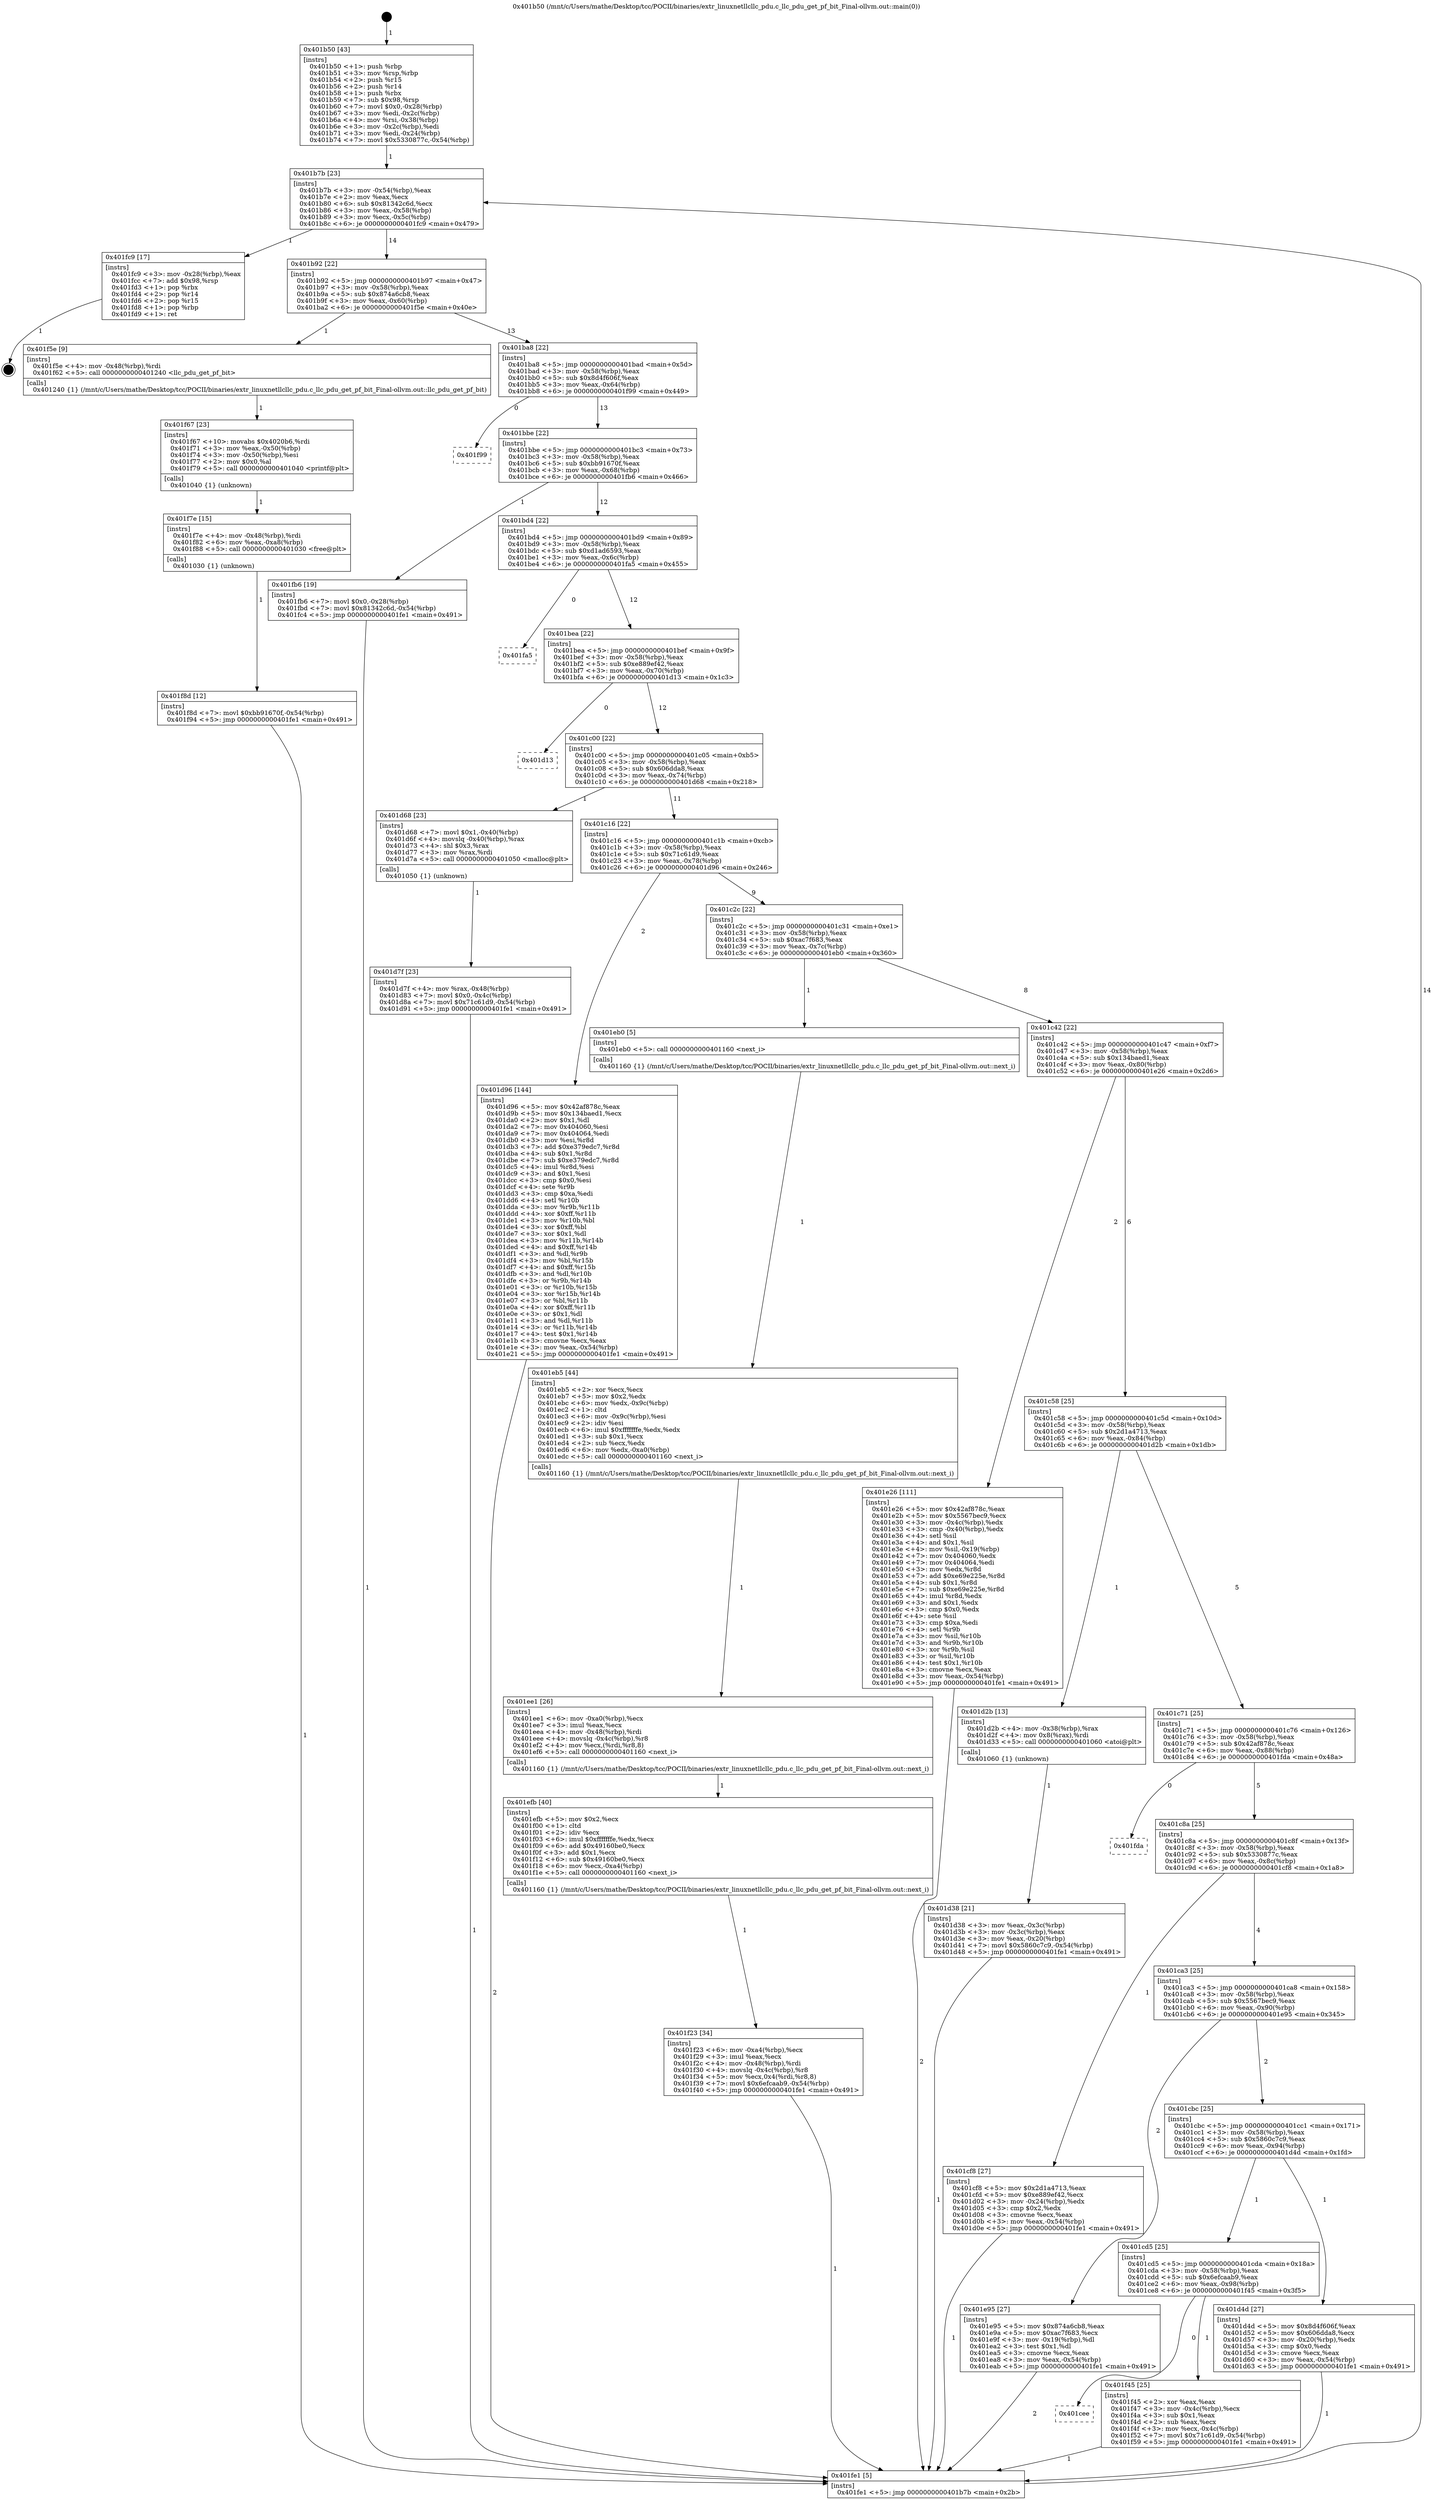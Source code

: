 digraph "0x401b50" {
  label = "0x401b50 (/mnt/c/Users/mathe/Desktop/tcc/POCII/binaries/extr_linuxnetllcllc_pdu.c_llc_pdu_get_pf_bit_Final-ollvm.out::main(0))"
  labelloc = "t"
  node[shape=record]

  Entry [label="",width=0.3,height=0.3,shape=circle,fillcolor=black,style=filled]
  "0x401b7b" [label="{
     0x401b7b [23]\l
     | [instrs]\l
     &nbsp;&nbsp;0x401b7b \<+3\>: mov -0x54(%rbp),%eax\l
     &nbsp;&nbsp;0x401b7e \<+2\>: mov %eax,%ecx\l
     &nbsp;&nbsp;0x401b80 \<+6\>: sub $0x81342c6d,%ecx\l
     &nbsp;&nbsp;0x401b86 \<+3\>: mov %eax,-0x58(%rbp)\l
     &nbsp;&nbsp;0x401b89 \<+3\>: mov %ecx,-0x5c(%rbp)\l
     &nbsp;&nbsp;0x401b8c \<+6\>: je 0000000000401fc9 \<main+0x479\>\l
  }"]
  "0x401fc9" [label="{
     0x401fc9 [17]\l
     | [instrs]\l
     &nbsp;&nbsp;0x401fc9 \<+3\>: mov -0x28(%rbp),%eax\l
     &nbsp;&nbsp;0x401fcc \<+7\>: add $0x98,%rsp\l
     &nbsp;&nbsp;0x401fd3 \<+1\>: pop %rbx\l
     &nbsp;&nbsp;0x401fd4 \<+2\>: pop %r14\l
     &nbsp;&nbsp;0x401fd6 \<+2\>: pop %r15\l
     &nbsp;&nbsp;0x401fd8 \<+1\>: pop %rbp\l
     &nbsp;&nbsp;0x401fd9 \<+1\>: ret\l
  }"]
  "0x401b92" [label="{
     0x401b92 [22]\l
     | [instrs]\l
     &nbsp;&nbsp;0x401b92 \<+5\>: jmp 0000000000401b97 \<main+0x47\>\l
     &nbsp;&nbsp;0x401b97 \<+3\>: mov -0x58(%rbp),%eax\l
     &nbsp;&nbsp;0x401b9a \<+5\>: sub $0x874a6cb8,%eax\l
     &nbsp;&nbsp;0x401b9f \<+3\>: mov %eax,-0x60(%rbp)\l
     &nbsp;&nbsp;0x401ba2 \<+6\>: je 0000000000401f5e \<main+0x40e\>\l
  }"]
  Exit [label="",width=0.3,height=0.3,shape=circle,fillcolor=black,style=filled,peripheries=2]
  "0x401f5e" [label="{
     0x401f5e [9]\l
     | [instrs]\l
     &nbsp;&nbsp;0x401f5e \<+4\>: mov -0x48(%rbp),%rdi\l
     &nbsp;&nbsp;0x401f62 \<+5\>: call 0000000000401240 \<llc_pdu_get_pf_bit\>\l
     | [calls]\l
     &nbsp;&nbsp;0x401240 \{1\} (/mnt/c/Users/mathe/Desktop/tcc/POCII/binaries/extr_linuxnetllcllc_pdu.c_llc_pdu_get_pf_bit_Final-ollvm.out::llc_pdu_get_pf_bit)\l
  }"]
  "0x401ba8" [label="{
     0x401ba8 [22]\l
     | [instrs]\l
     &nbsp;&nbsp;0x401ba8 \<+5\>: jmp 0000000000401bad \<main+0x5d\>\l
     &nbsp;&nbsp;0x401bad \<+3\>: mov -0x58(%rbp),%eax\l
     &nbsp;&nbsp;0x401bb0 \<+5\>: sub $0x8d4f606f,%eax\l
     &nbsp;&nbsp;0x401bb5 \<+3\>: mov %eax,-0x64(%rbp)\l
     &nbsp;&nbsp;0x401bb8 \<+6\>: je 0000000000401f99 \<main+0x449\>\l
  }"]
  "0x401f8d" [label="{
     0x401f8d [12]\l
     | [instrs]\l
     &nbsp;&nbsp;0x401f8d \<+7\>: movl $0xbb91670f,-0x54(%rbp)\l
     &nbsp;&nbsp;0x401f94 \<+5\>: jmp 0000000000401fe1 \<main+0x491\>\l
  }"]
  "0x401f99" [label="{
     0x401f99\l
  }", style=dashed]
  "0x401bbe" [label="{
     0x401bbe [22]\l
     | [instrs]\l
     &nbsp;&nbsp;0x401bbe \<+5\>: jmp 0000000000401bc3 \<main+0x73\>\l
     &nbsp;&nbsp;0x401bc3 \<+3\>: mov -0x58(%rbp),%eax\l
     &nbsp;&nbsp;0x401bc6 \<+5\>: sub $0xbb91670f,%eax\l
     &nbsp;&nbsp;0x401bcb \<+3\>: mov %eax,-0x68(%rbp)\l
     &nbsp;&nbsp;0x401bce \<+6\>: je 0000000000401fb6 \<main+0x466\>\l
  }"]
  "0x401f7e" [label="{
     0x401f7e [15]\l
     | [instrs]\l
     &nbsp;&nbsp;0x401f7e \<+4\>: mov -0x48(%rbp),%rdi\l
     &nbsp;&nbsp;0x401f82 \<+6\>: mov %eax,-0xa8(%rbp)\l
     &nbsp;&nbsp;0x401f88 \<+5\>: call 0000000000401030 \<free@plt\>\l
     | [calls]\l
     &nbsp;&nbsp;0x401030 \{1\} (unknown)\l
  }"]
  "0x401fb6" [label="{
     0x401fb6 [19]\l
     | [instrs]\l
     &nbsp;&nbsp;0x401fb6 \<+7\>: movl $0x0,-0x28(%rbp)\l
     &nbsp;&nbsp;0x401fbd \<+7\>: movl $0x81342c6d,-0x54(%rbp)\l
     &nbsp;&nbsp;0x401fc4 \<+5\>: jmp 0000000000401fe1 \<main+0x491\>\l
  }"]
  "0x401bd4" [label="{
     0x401bd4 [22]\l
     | [instrs]\l
     &nbsp;&nbsp;0x401bd4 \<+5\>: jmp 0000000000401bd9 \<main+0x89\>\l
     &nbsp;&nbsp;0x401bd9 \<+3\>: mov -0x58(%rbp),%eax\l
     &nbsp;&nbsp;0x401bdc \<+5\>: sub $0xd1ad6593,%eax\l
     &nbsp;&nbsp;0x401be1 \<+3\>: mov %eax,-0x6c(%rbp)\l
     &nbsp;&nbsp;0x401be4 \<+6\>: je 0000000000401fa5 \<main+0x455\>\l
  }"]
  "0x401f67" [label="{
     0x401f67 [23]\l
     | [instrs]\l
     &nbsp;&nbsp;0x401f67 \<+10\>: movabs $0x4020b6,%rdi\l
     &nbsp;&nbsp;0x401f71 \<+3\>: mov %eax,-0x50(%rbp)\l
     &nbsp;&nbsp;0x401f74 \<+3\>: mov -0x50(%rbp),%esi\l
     &nbsp;&nbsp;0x401f77 \<+2\>: mov $0x0,%al\l
     &nbsp;&nbsp;0x401f79 \<+5\>: call 0000000000401040 \<printf@plt\>\l
     | [calls]\l
     &nbsp;&nbsp;0x401040 \{1\} (unknown)\l
  }"]
  "0x401fa5" [label="{
     0x401fa5\l
  }", style=dashed]
  "0x401bea" [label="{
     0x401bea [22]\l
     | [instrs]\l
     &nbsp;&nbsp;0x401bea \<+5\>: jmp 0000000000401bef \<main+0x9f\>\l
     &nbsp;&nbsp;0x401bef \<+3\>: mov -0x58(%rbp),%eax\l
     &nbsp;&nbsp;0x401bf2 \<+5\>: sub $0xe889ef42,%eax\l
     &nbsp;&nbsp;0x401bf7 \<+3\>: mov %eax,-0x70(%rbp)\l
     &nbsp;&nbsp;0x401bfa \<+6\>: je 0000000000401d13 \<main+0x1c3\>\l
  }"]
  "0x401cee" [label="{
     0x401cee\l
  }", style=dashed]
  "0x401d13" [label="{
     0x401d13\l
  }", style=dashed]
  "0x401c00" [label="{
     0x401c00 [22]\l
     | [instrs]\l
     &nbsp;&nbsp;0x401c00 \<+5\>: jmp 0000000000401c05 \<main+0xb5\>\l
     &nbsp;&nbsp;0x401c05 \<+3\>: mov -0x58(%rbp),%eax\l
     &nbsp;&nbsp;0x401c08 \<+5\>: sub $0x606dda8,%eax\l
     &nbsp;&nbsp;0x401c0d \<+3\>: mov %eax,-0x74(%rbp)\l
     &nbsp;&nbsp;0x401c10 \<+6\>: je 0000000000401d68 \<main+0x218\>\l
  }"]
  "0x401f45" [label="{
     0x401f45 [25]\l
     | [instrs]\l
     &nbsp;&nbsp;0x401f45 \<+2\>: xor %eax,%eax\l
     &nbsp;&nbsp;0x401f47 \<+3\>: mov -0x4c(%rbp),%ecx\l
     &nbsp;&nbsp;0x401f4a \<+3\>: sub $0x1,%eax\l
     &nbsp;&nbsp;0x401f4d \<+2\>: sub %eax,%ecx\l
     &nbsp;&nbsp;0x401f4f \<+3\>: mov %ecx,-0x4c(%rbp)\l
     &nbsp;&nbsp;0x401f52 \<+7\>: movl $0x71c61d9,-0x54(%rbp)\l
     &nbsp;&nbsp;0x401f59 \<+5\>: jmp 0000000000401fe1 \<main+0x491\>\l
  }"]
  "0x401d68" [label="{
     0x401d68 [23]\l
     | [instrs]\l
     &nbsp;&nbsp;0x401d68 \<+7\>: movl $0x1,-0x40(%rbp)\l
     &nbsp;&nbsp;0x401d6f \<+4\>: movslq -0x40(%rbp),%rax\l
     &nbsp;&nbsp;0x401d73 \<+4\>: shl $0x3,%rax\l
     &nbsp;&nbsp;0x401d77 \<+3\>: mov %rax,%rdi\l
     &nbsp;&nbsp;0x401d7a \<+5\>: call 0000000000401050 \<malloc@plt\>\l
     | [calls]\l
     &nbsp;&nbsp;0x401050 \{1\} (unknown)\l
  }"]
  "0x401c16" [label="{
     0x401c16 [22]\l
     | [instrs]\l
     &nbsp;&nbsp;0x401c16 \<+5\>: jmp 0000000000401c1b \<main+0xcb\>\l
     &nbsp;&nbsp;0x401c1b \<+3\>: mov -0x58(%rbp),%eax\l
     &nbsp;&nbsp;0x401c1e \<+5\>: sub $0x71c61d9,%eax\l
     &nbsp;&nbsp;0x401c23 \<+3\>: mov %eax,-0x78(%rbp)\l
     &nbsp;&nbsp;0x401c26 \<+6\>: je 0000000000401d96 \<main+0x246\>\l
  }"]
  "0x401f23" [label="{
     0x401f23 [34]\l
     | [instrs]\l
     &nbsp;&nbsp;0x401f23 \<+6\>: mov -0xa4(%rbp),%ecx\l
     &nbsp;&nbsp;0x401f29 \<+3\>: imul %eax,%ecx\l
     &nbsp;&nbsp;0x401f2c \<+4\>: mov -0x48(%rbp),%rdi\l
     &nbsp;&nbsp;0x401f30 \<+4\>: movslq -0x4c(%rbp),%r8\l
     &nbsp;&nbsp;0x401f34 \<+5\>: mov %ecx,0x4(%rdi,%r8,8)\l
     &nbsp;&nbsp;0x401f39 \<+7\>: movl $0x6efcaab9,-0x54(%rbp)\l
     &nbsp;&nbsp;0x401f40 \<+5\>: jmp 0000000000401fe1 \<main+0x491\>\l
  }"]
  "0x401d96" [label="{
     0x401d96 [144]\l
     | [instrs]\l
     &nbsp;&nbsp;0x401d96 \<+5\>: mov $0x42af878c,%eax\l
     &nbsp;&nbsp;0x401d9b \<+5\>: mov $0x134baed1,%ecx\l
     &nbsp;&nbsp;0x401da0 \<+2\>: mov $0x1,%dl\l
     &nbsp;&nbsp;0x401da2 \<+7\>: mov 0x404060,%esi\l
     &nbsp;&nbsp;0x401da9 \<+7\>: mov 0x404064,%edi\l
     &nbsp;&nbsp;0x401db0 \<+3\>: mov %esi,%r8d\l
     &nbsp;&nbsp;0x401db3 \<+7\>: add $0xe379edc7,%r8d\l
     &nbsp;&nbsp;0x401dba \<+4\>: sub $0x1,%r8d\l
     &nbsp;&nbsp;0x401dbe \<+7\>: sub $0xe379edc7,%r8d\l
     &nbsp;&nbsp;0x401dc5 \<+4\>: imul %r8d,%esi\l
     &nbsp;&nbsp;0x401dc9 \<+3\>: and $0x1,%esi\l
     &nbsp;&nbsp;0x401dcc \<+3\>: cmp $0x0,%esi\l
     &nbsp;&nbsp;0x401dcf \<+4\>: sete %r9b\l
     &nbsp;&nbsp;0x401dd3 \<+3\>: cmp $0xa,%edi\l
     &nbsp;&nbsp;0x401dd6 \<+4\>: setl %r10b\l
     &nbsp;&nbsp;0x401dda \<+3\>: mov %r9b,%r11b\l
     &nbsp;&nbsp;0x401ddd \<+4\>: xor $0xff,%r11b\l
     &nbsp;&nbsp;0x401de1 \<+3\>: mov %r10b,%bl\l
     &nbsp;&nbsp;0x401de4 \<+3\>: xor $0xff,%bl\l
     &nbsp;&nbsp;0x401de7 \<+3\>: xor $0x1,%dl\l
     &nbsp;&nbsp;0x401dea \<+3\>: mov %r11b,%r14b\l
     &nbsp;&nbsp;0x401ded \<+4\>: and $0xff,%r14b\l
     &nbsp;&nbsp;0x401df1 \<+3\>: and %dl,%r9b\l
     &nbsp;&nbsp;0x401df4 \<+3\>: mov %bl,%r15b\l
     &nbsp;&nbsp;0x401df7 \<+4\>: and $0xff,%r15b\l
     &nbsp;&nbsp;0x401dfb \<+3\>: and %dl,%r10b\l
     &nbsp;&nbsp;0x401dfe \<+3\>: or %r9b,%r14b\l
     &nbsp;&nbsp;0x401e01 \<+3\>: or %r10b,%r15b\l
     &nbsp;&nbsp;0x401e04 \<+3\>: xor %r15b,%r14b\l
     &nbsp;&nbsp;0x401e07 \<+3\>: or %bl,%r11b\l
     &nbsp;&nbsp;0x401e0a \<+4\>: xor $0xff,%r11b\l
     &nbsp;&nbsp;0x401e0e \<+3\>: or $0x1,%dl\l
     &nbsp;&nbsp;0x401e11 \<+3\>: and %dl,%r11b\l
     &nbsp;&nbsp;0x401e14 \<+3\>: or %r11b,%r14b\l
     &nbsp;&nbsp;0x401e17 \<+4\>: test $0x1,%r14b\l
     &nbsp;&nbsp;0x401e1b \<+3\>: cmovne %ecx,%eax\l
     &nbsp;&nbsp;0x401e1e \<+3\>: mov %eax,-0x54(%rbp)\l
     &nbsp;&nbsp;0x401e21 \<+5\>: jmp 0000000000401fe1 \<main+0x491\>\l
  }"]
  "0x401c2c" [label="{
     0x401c2c [22]\l
     | [instrs]\l
     &nbsp;&nbsp;0x401c2c \<+5\>: jmp 0000000000401c31 \<main+0xe1\>\l
     &nbsp;&nbsp;0x401c31 \<+3\>: mov -0x58(%rbp),%eax\l
     &nbsp;&nbsp;0x401c34 \<+5\>: sub $0xac7f683,%eax\l
     &nbsp;&nbsp;0x401c39 \<+3\>: mov %eax,-0x7c(%rbp)\l
     &nbsp;&nbsp;0x401c3c \<+6\>: je 0000000000401eb0 \<main+0x360\>\l
  }"]
  "0x401efb" [label="{
     0x401efb [40]\l
     | [instrs]\l
     &nbsp;&nbsp;0x401efb \<+5\>: mov $0x2,%ecx\l
     &nbsp;&nbsp;0x401f00 \<+1\>: cltd\l
     &nbsp;&nbsp;0x401f01 \<+2\>: idiv %ecx\l
     &nbsp;&nbsp;0x401f03 \<+6\>: imul $0xfffffffe,%edx,%ecx\l
     &nbsp;&nbsp;0x401f09 \<+6\>: add $0x49160be0,%ecx\l
     &nbsp;&nbsp;0x401f0f \<+3\>: add $0x1,%ecx\l
     &nbsp;&nbsp;0x401f12 \<+6\>: sub $0x49160be0,%ecx\l
     &nbsp;&nbsp;0x401f18 \<+6\>: mov %ecx,-0xa4(%rbp)\l
     &nbsp;&nbsp;0x401f1e \<+5\>: call 0000000000401160 \<next_i\>\l
     | [calls]\l
     &nbsp;&nbsp;0x401160 \{1\} (/mnt/c/Users/mathe/Desktop/tcc/POCII/binaries/extr_linuxnetllcllc_pdu.c_llc_pdu_get_pf_bit_Final-ollvm.out::next_i)\l
  }"]
  "0x401eb0" [label="{
     0x401eb0 [5]\l
     | [instrs]\l
     &nbsp;&nbsp;0x401eb0 \<+5\>: call 0000000000401160 \<next_i\>\l
     | [calls]\l
     &nbsp;&nbsp;0x401160 \{1\} (/mnt/c/Users/mathe/Desktop/tcc/POCII/binaries/extr_linuxnetllcllc_pdu.c_llc_pdu_get_pf_bit_Final-ollvm.out::next_i)\l
  }"]
  "0x401c42" [label="{
     0x401c42 [22]\l
     | [instrs]\l
     &nbsp;&nbsp;0x401c42 \<+5\>: jmp 0000000000401c47 \<main+0xf7\>\l
     &nbsp;&nbsp;0x401c47 \<+3\>: mov -0x58(%rbp),%eax\l
     &nbsp;&nbsp;0x401c4a \<+5\>: sub $0x134baed1,%eax\l
     &nbsp;&nbsp;0x401c4f \<+3\>: mov %eax,-0x80(%rbp)\l
     &nbsp;&nbsp;0x401c52 \<+6\>: je 0000000000401e26 \<main+0x2d6\>\l
  }"]
  "0x401ee1" [label="{
     0x401ee1 [26]\l
     | [instrs]\l
     &nbsp;&nbsp;0x401ee1 \<+6\>: mov -0xa0(%rbp),%ecx\l
     &nbsp;&nbsp;0x401ee7 \<+3\>: imul %eax,%ecx\l
     &nbsp;&nbsp;0x401eea \<+4\>: mov -0x48(%rbp),%rdi\l
     &nbsp;&nbsp;0x401eee \<+4\>: movslq -0x4c(%rbp),%r8\l
     &nbsp;&nbsp;0x401ef2 \<+4\>: mov %ecx,(%rdi,%r8,8)\l
     &nbsp;&nbsp;0x401ef6 \<+5\>: call 0000000000401160 \<next_i\>\l
     | [calls]\l
     &nbsp;&nbsp;0x401160 \{1\} (/mnt/c/Users/mathe/Desktop/tcc/POCII/binaries/extr_linuxnetllcllc_pdu.c_llc_pdu_get_pf_bit_Final-ollvm.out::next_i)\l
  }"]
  "0x401e26" [label="{
     0x401e26 [111]\l
     | [instrs]\l
     &nbsp;&nbsp;0x401e26 \<+5\>: mov $0x42af878c,%eax\l
     &nbsp;&nbsp;0x401e2b \<+5\>: mov $0x5567bec9,%ecx\l
     &nbsp;&nbsp;0x401e30 \<+3\>: mov -0x4c(%rbp),%edx\l
     &nbsp;&nbsp;0x401e33 \<+3\>: cmp -0x40(%rbp),%edx\l
     &nbsp;&nbsp;0x401e36 \<+4\>: setl %sil\l
     &nbsp;&nbsp;0x401e3a \<+4\>: and $0x1,%sil\l
     &nbsp;&nbsp;0x401e3e \<+4\>: mov %sil,-0x19(%rbp)\l
     &nbsp;&nbsp;0x401e42 \<+7\>: mov 0x404060,%edx\l
     &nbsp;&nbsp;0x401e49 \<+7\>: mov 0x404064,%edi\l
     &nbsp;&nbsp;0x401e50 \<+3\>: mov %edx,%r8d\l
     &nbsp;&nbsp;0x401e53 \<+7\>: add $0xe69e225e,%r8d\l
     &nbsp;&nbsp;0x401e5a \<+4\>: sub $0x1,%r8d\l
     &nbsp;&nbsp;0x401e5e \<+7\>: sub $0xe69e225e,%r8d\l
     &nbsp;&nbsp;0x401e65 \<+4\>: imul %r8d,%edx\l
     &nbsp;&nbsp;0x401e69 \<+3\>: and $0x1,%edx\l
     &nbsp;&nbsp;0x401e6c \<+3\>: cmp $0x0,%edx\l
     &nbsp;&nbsp;0x401e6f \<+4\>: sete %sil\l
     &nbsp;&nbsp;0x401e73 \<+3\>: cmp $0xa,%edi\l
     &nbsp;&nbsp;0x401e76 \<+4\>: setl %r9b\l
     &nbsp;&nbsp;0x401e7a \<+3\>: mov %sil,%r10b\l
     &nbsp;&nbsp;0x401e7d \<+3\>: and %r9b,%r10b\l
     &nbsp;&nbsp;0x401e80 \<+3\>: xor %r9b,%sil\l
     &nbsp;&nbsp;0x401e83 \<+3\>: or %sil,%r10b\l
     &nbsp;&nbsp;0x401e86 \<+4\>: test $0x1,%r10b\l
     &nbsp;&nbsp;0x401e8a \<+3\>: cmovne %ecx,%eax\l
     &nbsp;&nbsp;0x401e8d \<+3\>: mov %eax,-0x54(%rbp)\l
     &nbsp;&nbsp;0x401e90 \<+5\>: jmp 0000000000401fe1 \<main+0x491\>\l
  }"]
  "0x401c58" [label="{
     0x401c58 [25]\l
     | [instrs]\l
     &nbsp;&nbsp;0x401c58 \<+5\>: jmp 0000000000401c5d \<main+0x10d\>\l
     &nbsp;&nbsp;0x401c5d \<+3\>: mov -0x58(%rbp),%eax\l
     &nbsp;&nbsp;0x401c60 \<+5\>: sub $0x2d1a4713,%eax\l
     &nbsp;&nbsp;0x401c65 \<+6\>: mov %eax,-0x84(%rbp)\l
     &nbsp;&nbsp;0x401c6b \<+6\>: je 0000000000401d2b \<main+0x1db\>\l
  }"]
  "0x401eb5" [label="{
     0x401eb5 [44]\l
     | [instrs]\l
     &nbsp;&nbsp;0x401eb5 \<+2\>: xor %ecx,%ecx\l
     &nbsp;&nbsp;0x401eb7 \<+5\>: mov $0x2,%edx\l
     &nbsp;&nbsp;0x401ebc \<+6\>: mov %edx,-0x9c(%rbp)\l
     &nbsp;&nbsp;0x401ec2 \<+1\>: cltd\l
     &nbsp;&nbsp;0x401ec3 \<+6\>: mov -0x9c(%rbp),%esi\l
     &nbsp;&nbsp;0x401ec9 \<+2\>: idiv %esi\l
     &nbsp;&nbsp;0x401ecb \<+6\>: imul $0xfffffffe,%edx,%edx\l
     &nbsp;&nbsp;0x401ed1 \<+3\>: sub $0x1,%ecx\l
     &nbsp;&nbsp;0x401ed4 \<+2\>: sub %ecx,%edx\l
     &nbsp;&nbsp;0x401ed6 \<+6\>: mov %edx,-0xa0(%rbp)\l
     &nbsp;&nbsp;0x401edc \<+5\>: call 0000000000401160 \<next_i\>\l
     | [calls]\l
     &nbsp;&nbsp;0x401160 \{1\} (/mnt/c/Users/mathe/Desktop/tcc/POCII/binaries/extr_linuxnetllcllc_pdu.c_llc_pdu_get_pf_bit_Final-ollvm.out::next_i)\l
  }"]
  "0x401d2b" [label="{
     0x401d2b [13]\l
     | [instrs]\l
     &nbsp;&nbsp;0x401d2b \<+4\>: mov -0x38(%rbp),%rax\l
     &nbsp;&nbsp;0x401d2f \<+4\>: mov 0x8(%rax),%rdi\l
     &nbsp;&nbsp;0x401d33 \<+5\>: call 0000000000401060 \<atoi@plt\>\l
     | [calls]\l
     &nbsp;&nbsp;0x401060 \{1\} (unknown)\l
  }"]
  "0x401c71" [label="{
     0x401c71 [25]\l
     | [instrs]\l
     &nbsp;&nbsp;0x401c71 \<+5\>: jmp 0000000000401c76 \<main+0x126\>\l
     &nbsp;&nbsp;0x401c76 \<+3\>: mov -0x58(%rbp),%eax\l
     &nbsp;&nbsp;0x401c79 \<+5\>: sub $0x42af878c,%eax\l
     &nbsp;&nbsp;0x401c7e \<+6\>: mov %eax,-0x88(%rbp)\l
     &nbsp;&nbsp;0x401c84 \<+6\>: je 0000000000401fda \<main+0x48a\>\l
  }"]
  "0x401d7f" [label="{
     0x401d7f [23]\l
     | [instrs]\l
     &nbsp;&nbsp;0x401d7f \<+4\>: mov %rax,-0x48(%rbp)\l
     &nbsp;&nbsp;0x401d83 \<+7\>: movl $0x0,-0x4c(%rbp)\l
     &nbsp;&nbsp;0x401d8a \<+7\>: movl $0x71c61d9,-0x54(%rbp)\l
     &nbsp;&nbsp;0x401d91 \<+5\>: jmp 0000000000401fe1 \<main+0x491\>\l
  }"]
  "0x401fda" [label="{
     0x401fda\l
  }", style=dashed]
  "0x401c8a" [label="{
     0x401c8a [25]\l
     | [instrs]\l
     &nbsp;&nbsp;0x401c8a \<+5\>: jmp 0000000000401c8f \<main+0x13f\>\l
     &nbsp;&nbsp;0x401c8f \<+3\>: mov -0x58(%rbp),%eax\l
     &nbsp;&nbsp;0x401c92 \<+5\>: sub $0x5330877c,%eax\l
     &nbsp;&nbsp;0x401c97 \<+6\>: mov %eax,-0x8c(%rbp)\l
     &nbsp;&nbsp;0x401c9d \<+6\>: je 0000000000401cf8 \<main+0x1a8\>\l
  }"]
  "0x401cd5" [label="{
     0x401cd5 [25]\l
     | [instrs]\l
     &nbsp;&nbsp;0x401cd5 \<+5\>: jmp 0000000000401cda \<main+0x18a\>\l
     &nbsp;&nbsp;0x401cda \<+3\>: mov -0x58(%rbp),%eax\l
     &nbsp;&nbsp;0x401cdd \<+5\>: sub $0x6efcaab9,%eax\l
     &nbsp;&nbsp;0x401ce2 \<+6\>: mov %eax,-0x98(%rbp)\l
     &nbsp;&nbsp;0x401ce8 \<+6\>: je 0000000000401f45 \<main+0x3f5\>\l
  }"]
  "0x401cf8" [label="{
     0x401cf8 [27]\l
     | [instrs]\l
     &nbsp;&nbsp;0x401cf8 \<+5\>: mov $0x2d1a4713,%eax\l
     &nbsp;&nbsp;0x401cfd \<+5\>: mov $0xe889ef42,%ecx\l
     &nbsp;&nbsp;0x401d02 \<+3\>: mov -0x24(%rbp),%edx\l
     &nbsp;&nbsp;0x401d05 \<+3\>: cmp $0x2,%edx\l
     &nbsp;&nbsp;0x401d08 \<+3\>: cmovne %ecx,%eax\l
     &nbsp;&nbsp;0x401d0b \<+3\>: mov %eax,-0x54(%rbp)\l
     &nbsp;&nbsp;0x401d0e \<+5\>: jmp 0000000000401fe1 \<main+0x491\>\l
  }"]
  "0x401ca3" [label="{
     0x401ca3 [25]\l
     | [instrs]\l
     &nbsp;&nbsp;0x401ca3 \<+5\>: jmp 0000000000401ca8 \<main+0x158\>\l
     &nbsp;&nbsp;0x401ca8 \<+3\>: mov -0x58(%rbp),%eax\l
     &nbsp;&nbsp;0x401cab \<+5\>: sub $0x5567bec9,%eax\l
     &nbsp;&nbsp;0x401cb0 \<+6\>: mov %eax,-0x90(%rbp)\l
     &nbsp;&nbsp;0x401cb6 \<+6\>: je 0000000000401e95 \<main+0x345\>\l
  }"]
  "0x401fe1" [label="{
     0x401fe1 [5]\l
     | [instrs]\l
     &nbsp;&nbsp;0x401fe1 \<+5\>: jmp 0000000000401b7b \<main+0x2b\>\l
  }"]
  "0x401b50" [label="{
     0x401b50 [43]\l
     | [instrs]\l
     &nbsp;&nbsp;0x401b50 \<+1\>: push %rbp\l
     &nbsp;&nbsp;0x401b51 \<+3\>: mov %rsp,%rbp\l
     &nbsp;&nbsp;0x401b54 \<+2\>: push %r15\l
     &nbsp;&nbsp;0x401b56 \<+2\>: push %r14\l
     &nbsp;&nbsp;0x401b58 \<+1\>: push %rbx\l
     &nbsp;&nbsp;0x401b59 \<+7\>: sub $0x98,%rsp\l
     &nbsp;&nbsp;0x401b60 \<+7\>: movl $0x0,-0x28(%rbp)\l
     &nbsp;&nbsp;0x401b67 \<+3\>: mov %edi,-0x2c(%rbp)\l
     &nbsp;&nbsp;0x401b6a \<+4\>: mov %rsi,-0x38(%rbp)\l
     &nbsp;&nbsp;0x401b6e \<+3\>: mov -0x2c(%rbp),%edi\l
     &nbsp;&nbsp;0x401b71 \<+3\>: mov %edi,-0x24(%rbp)\l
     &nbsp;&nbsp;0x401b74 \<+7\>: movl $0x5330877c,-0x54(%rbp)\l
  }"]
  "0x401d38" [label="{
     0x401d38 [21]\l
     | [instrs]\l
     &nbsp;&nbsp;0x401d38 \<+3\>: mov %eax,-0x3c(%rbp)\l
     &nbsp;&nbsp;0x401d3b \<+3\>: mov -0x3c(%rbp),%eax\l
     &nbsp;&nbsp;0x401d3e \<+3\>: mov %eax,-0x20(%rbp)\l
     &nbsp;&nbsp;0x401d41 \<+7\>: movl $0x5860c7c9,-0x54(%rbp)\l
     &nbsp;&nbsp;0x401d48 \<+5\>: jmp 0000000000401fe1 \<main+0x491\>\l
  }"]
  "0x401d4d" [label="{
     0x401d4d [27]\l
     | [instrs]\l
     &nbsp;&nbsp;0x401d4d \<+5\>: mov $0x8d4f606f,%eax\l
     &nbsp;&nbsp;0x401d52 \<+5\>: mov $0x606dda8,%ecx\l
     &nbsp;&nbsp;0x401d57 \<+3\>: mov -0x20(%rbp),%edx\l
     &nbsp;&nbsp;0x401d5a \<+3\>: cmp $0x0,%edx\l
     &nbsp;&nbsp;0x401d5d \<+3\>: cmove %ecx,%eax\l
     &nbsp;&nbsp;0x401d60 \<+3\>: mov %eax,-0x54(%rbp)\l
     &nbsp;&nbsp;0x401d63 \<+5\>: jmp 0000000000401fe1 \<main+0x491\>\l
  }"]
  "0x401e95" [label="{
     0x401e95 [27]\l
     | [instrs]\l
     &nbsp;&nbsp;0x401e95 \<+5\>: mov $0x874a6cb8,%eax\l
     &nbsp;&nbsp;0x401e9a \<+5\>: mov $0xac7f683,%ecx\l
     &nbsp;&nbsp;0x401e9f \<+3\>: mov -0x19(%rbp),%dl\l
     &nbsp;&nbsp;0x401ea2 \<+3\>: test $0x1,%dl\l
     &nbsp;&nbsp;0x401ea5 \<+3\>: cmovne %ecx,%eax\l
     &nbsp;&nbsp;0x401ea8 \<+3\>: mov %eax,-0x54(%rbp)\l
     &nbsp;&nbsp;0x401eab \<+5\>: jmp 0000000000401fe1 \<main+0x491\>\l
  }"]
  "0x401cbc" [label="{
     0x401cbc [25]\l
     | [instrs]\l
     &nbsp;&nbsp;0x401cbc \<+5\>: jmp 0000000000401cc1 \<main+0x171\>\l
     &nbsp;&nbsp;0x401cc1 \<+3\>: mov -0x58(%rbp),%eax\l
     &nbsp;&nbsp;0x401cc4 \<+5\>: sub $0x5860c7c9,%eax\l
     &nbsp;&nbsp;0x401cc9 \<+6\>: mov %eax,-0x94(%rbp)\l
     &nbsp;&nbsp;0x401ccf \<+6\>: je 0000000000401d4d \<main+0x1fd\>\l
  }"]
  Entry -> "0x401b50" [label=" 1"]
  "0x401b7b" -> "0x401fc9" [label=" 1"]
  "0x401b7b" -> "0x401b92" [label=" 14"]
  "0x401fc9" -> Exit [label=" 1"]
  "0x401b92" -> "0x401f5e" [label=" 1"]
  "0x401b92" -> "0x401ba8" [label=" 13"]
  "0x401fb6" -> "0x401fe1" [label=" 1"]
  "0x401ba8" -> "0x401f99" [label=" 0"]
  "0x401ba8" -> "0x401bbe" [label=" 13"]
  "0x401f8d" -> "0x401fe1" [label=" 1"]
  "0x401bbe" -> "0x401fb6" [label=" 1"]
  "0x401bbe" -> "0x401bd4" [label=" 12"]
  "0x401f7e" -> "0x401f8d" [label=" 1"]
  "0x401bd4" -> "0x401fa5" [label=" 0"]
  "0x401bd4" -> "0x401bea" [label=" 12"]
  "0x401f67" -> "0x401f7e" [label=" 1"]
  "0x401bea" -> "0x401d13" [label=" 0"]
  "0x401bea" -> "0x401c00" [label=" 12"]
  "0x401f5e" -> "0x401f67" [label=" 1"]
  "0x401c00" -> "0x401d68" [label=" 1"]
  "0x401c00" -> "0x401c16" [label=" 11"]
  "0x401f45" -> "0x401fe1" [label=" 1"]
  "0x401c16" -> "0x401d96" [label=" 2"]
  "0x401c16" -> "0x401c2c" [label=" 9"]
  "0x401cd5" -> "0x401f45" [label=" 1"]
  "0x401c2c" -> "0x401eb0" [label=" 1"]
  "0x401c2c" -> "0x401c42" [label=" 8"]
  "0x401cd5" -> "0x401cee" [label=" 0"]
  "0x401c42" -> "0x401e26" [label=" 2"]
  "0x401c42" -> "0x401c58" [label=" 6"]
  "0x401f23" -> "0x401fe1" [label=" 1"]
  "0x401c58" -> "0x401d2b" [label=" 1"]
  "0x401c58" -> "0x401c71" [label=" 5"]
  "0x401efb" -> "0x401f23" [label=" 1"]
  "0x401c71" -> "0x401fda" [label=" 0"]
  "0x401c71" -> "0x401c8a" [label=" 5"]
  "0x401ee1" -> "0x401efb" [label=" 1"]
  "0x401c8a" -> "0x401cf8" [label=" 1"]
  "0x401c8a" -> "0x401ca3" [label=" 4"]
  "0x401cf8" -> "0x401fe1" [label=" 1"]
  "0x401b50" -> "0x401b7b" [label=" 1"]
  "0x401fe1" -> "0x401b7b" [label=" 14"]
  "0x401d2b" -> "0x401d38" [label=" 1"]
  "0x401d38" -> "0x401fe1" [label=" 1"]
  "0x401eb5" -> "0x401ee1" [label=" 1"]
  "0x401ca3" -> "0x401e95" [label=" 2"]
  "0x401ca3" -> "0x401cbc" [label=" 2"]
  "0x401eb0" -> "0x401eb5" [label=" 1"]
  "0x401cbc" -> "0x401d4d" [label=" 1"]
  "0x401cbc" -> "0x401cd5" [label=" 1"]
  "0x401d4d" -> "0x401fe1" [label=" 1"]
  "0x401d68" -> "0x401d7f" [label=" 1"]
  "0x401d7f" -> "0x401fe1" [label=" 1"]
  "0x401d96" -> "0x401fe1" [label=" 2"]
  "0x401e26" -> "0x401fe1" [label=" 2"]
  "0x401e95" -> "0x401fe1" [label=" 2"]
}

